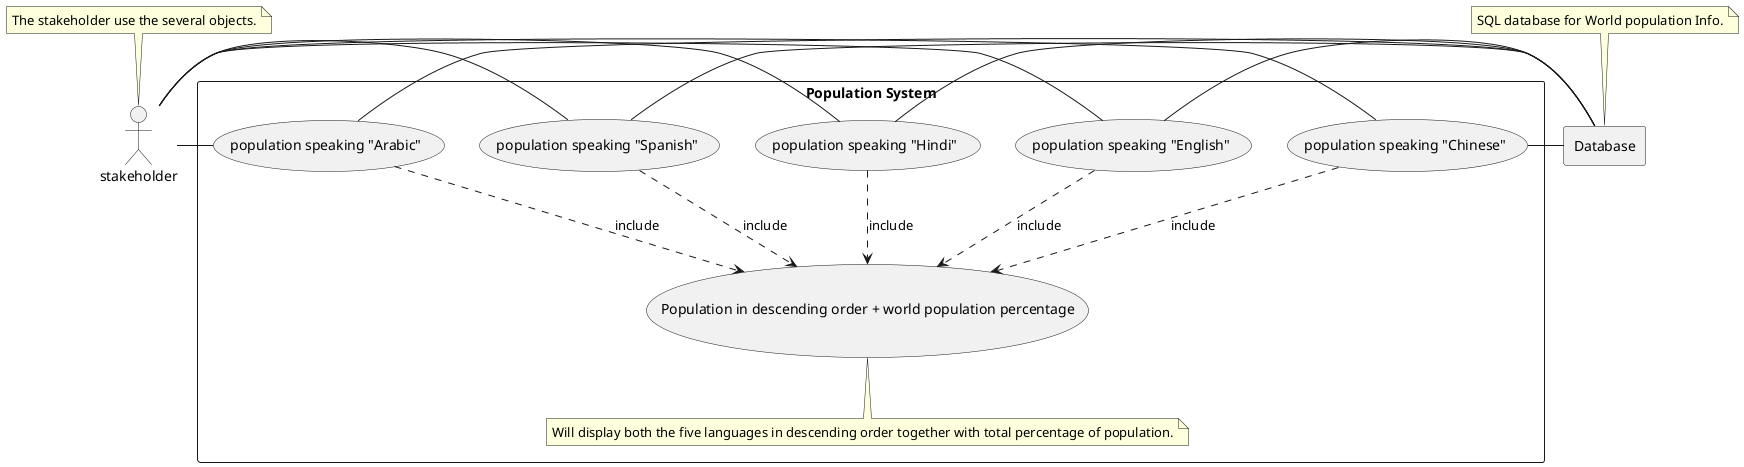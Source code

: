 @startuml
rectangle Database
actor User as "stakeholder"

rectangle "Population System"{
/'Define'/
(population speaking "Chinese") as chinese
(population speaking "English") as english
(population speaking "Hindi") as hindi
(population speaking "Spanish") as spanish
(population speaking "Arabic") as arabic
(Population in descending order + world population percentage) as gts
/'Connect'/
(User) - (chinese)
(User) - (english)
(User) - (hindi)
(User) - (spanish)
(User) - (arabic)
(chinese) ..> (gts) : include
(english) ..> (gts) : include
(hindi) ..> (gts) : include
(spanish) ..> (gts) : include
(arabic) ..> (gts) : include
(Database) - (chinese)
(Database) - (english)
(Database) - (hindi)
(Database) - (spanish)
(Database) - (arabic)
note bottom of gts : Will display both the five languages in descending order together with total percentage of population.
}
/'Note'/
note top of Database : SQL database for World population Info.
note top of User : The stakeholder use the several objects.
@enduml
